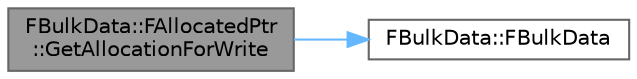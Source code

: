 digraph "FBulkData::FAllocatedPtr::GetAllocationForWrite"
{
 // INTERACTIVE_SVG=YES
 // LATEX_PDF_SIZE
  bgcolor="transparent";
  edge [fontname=Helvetica,fontsize=10,labelfontname=Helvetica,labelfontsize=10];
  node [fontname=Helvetica,fontsize=10,shape=box,height=0.2,width=0.4];
  rankdir="LR";
  Node1 [id="Node000001",label="FBulkData::FAllocatedPtr\l::GetAllocationForWrite",height=0.2,width=0.4,color="gray40", fillcolor="grey60", style="filled", fontcolor="black",tooltip=" "];
  Node1 -> Node2 [id="edge1_Node000001_Node000002",color="steelblue1",style="solid",tooltip=" "];
  Node2 [id="Node000002",label="FBulkData::FBulkData",height=0.2,width=0.4,color="grey40", fillcolor="white", style="filled",URL="$d4/d9b/classFBulkData.html#a541062e93f681f93489db7dc60334ab5",tooltip="Constructor, initializing all member variables."];
}
